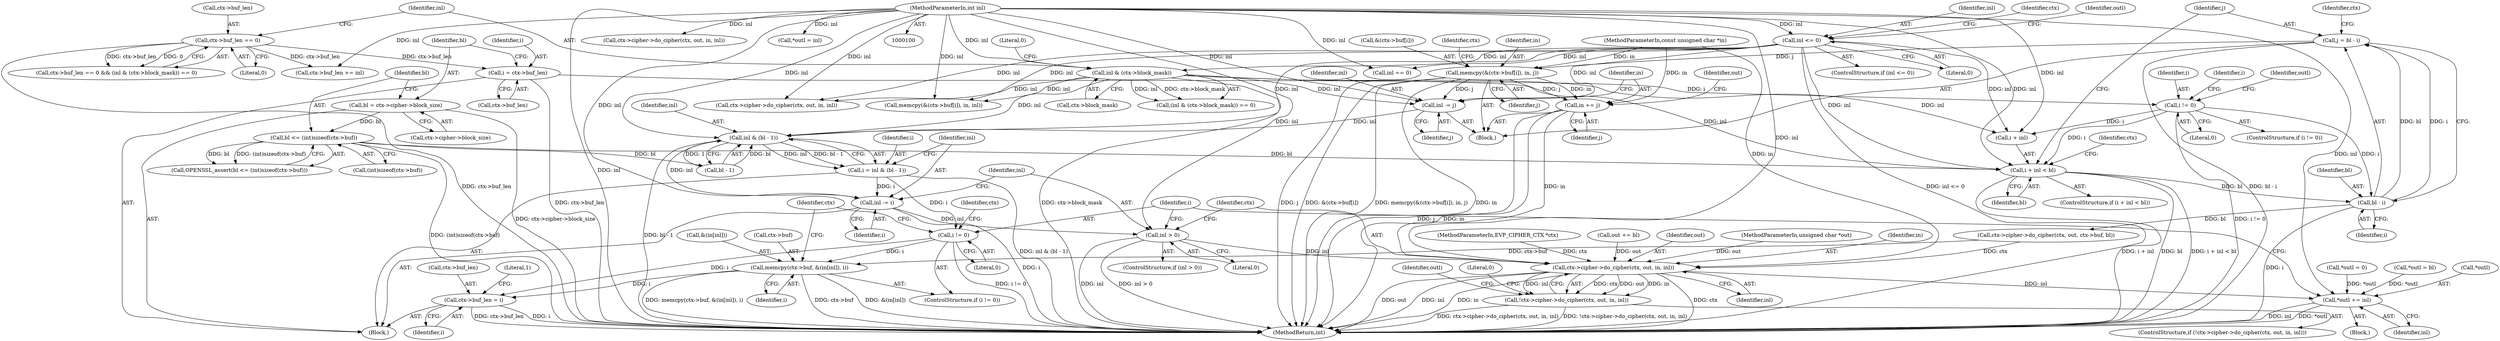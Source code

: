 digraph "1_openssl_3f3582139fbb259a1c3cbb0a25236500a409bf26@integer" {
"1000243" [label="(Call,j = bl - i)"];
"1000245" [label="(Call,bl - i)"];
"1000215" [label="(Call,i + inl < bl)"];
"1000210" [label="(Call,i != 0)"];
"1000188" [label="(Call,i = ctx->buf_len)"];
"1000154" [label="(Call,ctx->buf_len == 0)"];
"1000140" [label="(Call,inl <= 0)"];
"1000105" [label="(MethodParameterIn,int inl)"];
"1000160" [label="(Call,inl & (ctx->block_mask))"];
"1000201" [label="(Call,bl <= (int)sizeof(ctx->buf))"];
"1000193" [label="(Call,bl = ctx->cipher->block_size)"];
"1000248" [label="(Call,memcpy(&(ctx->buf[i]), in, j))"];
"1000268" [label="(Call,inl -= j)"];
"1000288" [label="(Call,inl & (bl - 1))"];
"1000286" [label="(Call,i = inl & (bl - 1))"];
"1000293" [label="(Call,inl -= i)"];
"1000297" [label="(Call,inl > 0)"];
"1000303" [label="(Call,ctx->cipher->do_cipher(ctx, out, in, inl))"];
"1000302" [label="(Call,!ctx->cipher->do_cipher(ctx, out, in, inl))"];
"1000310" [label="(Call,*outl += inl)"];
"1000315" [label="(Call,i != 0)"];
"1000318" [label="(Call,memcpy(ctx->buf, &(in[inl]), i))"];
"1000327" [label="(Call,ctx->buf_len = i)"];
"1000271" [label="(Call,in += j)"];
"1000334" [label="(MethodReturn,int)"];
"1000244" [label="(Identifier,j)"];
"1000246" [label="(Identifier,bl)"];
"1000249" [label="(Call,&(ctx->buf[i]))"];
"1000195" [label="(Call,ctx->cipher->block_size)"];
"1000296" [label="(ControlStructure,if (inl > 0))"];
"1000272" [label="(Identifier,in)"];
"1000142" [label="(Literal,0)"];
"1000282" [label="(Call,*outl = 0)"];
"1000105" [label="(MethodParameterIn,int inl)"];
"1000140" [label="(Call,inl <= 0)"];
"1000314" [label="(ControlStructure,if (i != 0))"];
"1000153" [label="(Call,ctx->buf_len == 0 && (inl & (ctx->block_mask)) == 0)"];
"1000155" [label="(Call,ctx->buf_len)"];
"1000300" [label="(Block,)"];
"1000317" [label="(Literal,0)"];
"1000216" [label="(Call,i + inl)"];
"1000106" [label="(Block,)"];
"1000331" [label="(Identifier,i)"];
"1000297" [label="(Call,inl > 0)"];
"1000104" [label="(MethodParameterIn,const unsigned char *in)"];
"1000193" [label="(Call,bl = ctx->cipher->block_size)"];
"1000189" [label="(Identifier,i)"];
"1000212" [label="(Literal,0)"];
"1000318" [label="(Call,memcpy(ctx->buf, &(in[inl]), i))"];
"1000328" [label="(Call,ctx->buf_len)"];
"1000217" [label="(Identifier,i)"];
"1000277" [label="(Call,*outl = bl)"];
"1000121" [label="(Call,ctx->cipher->do_cipher(ctx, out, in, inl))"];
"1000302" [label="(Call,!ctx->cipher->do_cipher(ctx, out, in, inl))"];
"1000194" [label="(Identifier,bl)"];
"1000210" [label="(Call,i != 0)"];
"1000320" [label="(Identifier,ctx)"];
"1000259" [label="(Call,ctx->cipher->do_cipher(ctx, out, ctx->buf, bl))"];
"1000101" [label="(MethodParameterIn,EVP_CIPHER_CTX *ctx)"];
"1000141" [label="(Identifier,inl)"];
"1000162" [label="(Call,ctx->block_mask)"];
"1000156" [label="(Identifier,ctx)"];
"1000242" [label="(Block,)"];
"1000203" [label="(Call,(int)sizeof(ctx->buf))"];
"1000312" [label="(Identifier,outl)"];
"1000284" [label="(Identifier,outl)"];
"1000219" [label="(Identifier,bl)"];
"1000209" [label="(ControlStructure,if (i != 0))"];
"1000275" [label="(Identifier,out)"];
"1000260" [label="(Identifier,ctx)"];
"1000252" [label="(Identifier,ctx)"];
"1000274" [label="(Call,out += bl)"];
"1000298" [label="(Identifier,inl)"];
"1000305" [label="(Identifier,out)"];
"1000303" [label="(Call,ctx->cipher->do_cipher(ctx, out, in, inl))"];
"1000158" [label="(Literal,0)"];
"1000214" [label="(ControlStructure,if (i + inl < bl))"];
"1000295" [label="(Identifier,i)"];
"1000269" [label="(Identifier,inl)"];
"1000255" [label="(Identifier,in)"];
"1000256" [label="(Identifier,j)"];
"1000188" [label="(Call,i = ctx->buf_len)"];
"1000327" [label="(Call,ctx->buf_len = i)"];
"1000154" [label="(Call,ctx->buf_len == 0)"];
"1000268" [label="(Call,inl -= j)"];
"1000315" [label="(Call,i != 0)"];
"1000270" [label="(Identifier,j)"];
"1000311" [label="(Call,*outl)"];
"1000310" [label="(Call,*outl += inl)"];
"1000165" [label="(Literal,0)"];
"1000309" [label="(Literal,0)"];
"1000202" [label="(Identifier,bl)"];
"1000211" [label="(Identifier,i)"];
"1000287" [label="(Identifier,i)"];
"1000149" [label="(Call,inl == 0)"];
"1000326" [label="(Identifier,i)"];
"1000225" [label="(Identifier,ctx)"];
"1000304" [label="(Identifier,ctx)"];
"1000102" [label="(MethodParameterIn,unsigned char *out)"];
"1000329" [label="(Identifier,ctx)"];
"1000333" [label="(Literal,1)"];
"1000248" [label="(Call,memcpy(&(ctx->buf[i]), in, j))"];
"1000307" [label="(Identifier,inl)"];
"1000286" [label="(Call,i = inl & (bl - 1))"];
"1000289" [label="(Identifier,inl)"];
"1000146" [label="(Identifier,outl)"];
"1000243" [label="(Call,j = bl - i)"];
"1000299" [label="(Literal,0)"];
"1000190" [label="(Call,ctx->buf_len)"];
"1000294" [label="(Identifier,inl)"];
"1000200" [label="(Call,OPENSSL_assert(bl <= (int)sizeof(ctx->buf)))"];
"1000168" [label="(Call,ctx->cipher->do_cipher(ctx, out, in, inl))"];
"1000316" [label="(Identifier,i)"];
"1000273" [label="(Identifier,j)"];
"1000319" [label="(Call,ctx->buf)"];
"1000161" [label="(Identifier,inl)"];
"1000301" [label="(ControlStructure,if (!ctx->cipher->do_cipher(ctx, out, in, inl)))"];
"1000160" [label="(Call,inl & (ctx->block_mask))"];
"1000174" [label="(Call,*outl = inl)"];
"1000290" [label="(Call,bl - 1)"];
"1000230" [label="(Call,ctx->buf_len += inl)"];
"1000221" [label="(Call,memcpy(&(ctx->buf[i]), in, inl))"];
"1000313" [label="(Identifier,inl)"];
"1000271" [label="(Call,in += j)"];
"1000201" [label="(Call,bl <= (int)sizeof(ctx->buf))"];
"1000306" [label="(Identifier,in)"];
"1000139" [label="(ControlStructure,if (inl <= 0))"];
"1000247" [label="(Identifier,i)"];
"1000288" [label="(Call,inl & (bl - 1))"];
"1000322" [label="(Call,&(in[inl]))"];
"1000159" [label="(Call,(inl & (ctx->block_mask)) == 0)"];
"1000245" [label="(Call,bl - i)"];
"1000293" [label="(Call,inl -= i)"];
"1000215" [label="(Call,i + inl < bl)"];
"1000243" -> "1000242"  [label="AST: "];
"1000243" -> "1000245"  [label="CFG: "];
"1000244" -> "1000243"  [label="AST: "];
"1000245" -> "1000243"  [label="AST: "];
"1000252" -> "1000243"  [label="CFG: "];
"1000243" -> "1000334"  [label="DDG: bl - i"];
"1000245" -> "1000243"  [label="DDG: bl"];
"1000245" -> "1000243"  [label="DDG: i"];
"1000243" -> "1000248"  [label="DDG: j"];
"1000245" -> "1000247"  [label="CFG: "];
"1000246" -> "1000245"  [label="AST: "];
"1000247" -> "1000245"  [label="AST: "];
"1000245" -> "1000334"  [label="DDG: i"];
"1000215" -> "1000245"  [label="DDG: bl"];
"1000210" -> "1000245"  [label="DDG: i"];
"1000245" -> "1000259"  [label="DDG: bl"];
"1000215" -> "1000214"  [label="AST: "];
"1000215" -> "1000219"  [label="CFG: "];
"1000216" -> "1000215"  [label="AST: "];
"1000219" -> "1000215"  [label="AST: "];
"1000225" -> "1000215"  [label="CFG: "];
"1000244" -> "1000215"  [label="CFG: "];
"1000215" -> "1000334"  [label="DDG: i + inl"];
"1000215" -> "1000334"  [label="DDG: bl"];
"1000215" -> "1000334"  [label="DDG: i + inl < bl"];
"1000210" -> "1000215"  [label="DDG: i"];
"1000140" -> "1000215"  [label="DDG: inl"];
"1000160" -> "1000215"  [label="DDG: inl"];
"1000105" -> "1000215"  [label="DDG: inl"];
"1000201" -> "1000215"  [label="DDG: bl"];
"1000210" -> "1000209"  [label="AST: "];
"1000210" -> "1000212"  [label="CFG: "];
"1000211" -> "1000210"  [label="AST: "];
"1000212" -> "1000210"  [label="AST: "];
"1000217" -> "1000210"  [label="CFG: "];
"1000284" -> "1000210"  [label="CFG: "];
"1000210" -> "1000334"  [label="DDG: i != 0"];
"1000188" -> "1000210"  [label="DDG: i"];
"1000210" -> "1000216"  [label="DDG: i"];
"1000188" -> "1000106"  [label="AST: "];
"1000188" -> "1000190"  [label="CFG: "];
"1000189" -> "1000188"  [label="AST: "];
"1000190" -> "1000188"  [label="AST: "];
"1000194" -> "1000188"  [label="CFG: "];
"1000188" -> "1000334"  [label="DDG: ctx->buf_len"];
"1000154" -> "1000188"  [label="DDG: ctx->buf_len"];
"1000154" -> "1000153"  [label="AST: "];
"1000154" -> "1000158"  [label="CFG: "];
"1000155" -> "1000154"  [label="AST: "];
"1000158" -> "1000154"  [label="AST: "];
"1000161" -> "1000154"  [label="CFG: "];
"1000153" -> "1000154"  [label="CFG: "];
"1000154" -> "1000334"  [label="DDG: ctx->buf_len"];
"1000154" -> "1000153"  [label="DDG: ctx->buf_len"];
"1000154" -> "1000153"  [label="DDG: 0"];
"1000154" -> "1000230"  [label="DDG: ctx->buf_len"];
"1000140" -> "1000139"  [label="AST: "];
"1000140" -> "1000142"  [label="CFG: "];
"1000141" -> "1000140"  [label="AST: "];
"1000142" -> "1000140"  [label="AST: "];
"1000146" -> "1000140"  [label="CFG: "];
"1000156" -> "1000140"  [label="CFG: "];
"1000140" -> "1000334"  [label="DDG: inl <= 0"];
"1000105" -> "1000140"  [label="DDG: inl"];
"1000140" -> "1000149"  [label="DDG: inl"];
"1000140" -> "1000160"  [label="DDG: inl"];
"1000140" -> "1000168"  [label="DDG: inl"];
"1000140" -> "1000216"  [label="DDG: inl"];
"1000140" -> "1000221"  [label="DDG: inl"];
"1000140" -> "1000268"  [label="DDG: inl"];
"1000140" -> "1000288"  [label="DDG: inl"];
"1000105" -> "1000100"  [label="AST: "];
"1000105" -> "1000334"  [label="DDG: inl"];
"1000105" -> "1000121"  [label="DDG: inl"];
"1000105" -> "1000149"  [label="DDG: inl"];
"1000105" -> "1000160"  [label="DDG: inl"];
"1000105" -> "1000168"  [label="DDG: inl"];
"1000105" -> "1000174"  [label="DDG: inl"];
"1000105" -> "1000216"  [label="DDG: inl"];
"1000105" -> "1000221"  [label="DDG: inl"];
"1000105" -> "1000230"  [label="DDG: inl"];
"1000105" -> "1000268"  [label="DDG: inl"];
"1000105" -> "1000288"  [label="DDG: inl"];
"1000105" -> "1000293"  [label="DDG: inl"];
"1000105" -> "1000297"  [label="DDG: inl"];
"1000105" -> "1000303"  [label="DDG: inl"];
"1000105" -> "1000310"  [label="DDG: inl"];
"1000160" -> "1000159"  [label="AST: "];
"1000160" -> "1000162"  [label="CFG: "];
"1000161" -> "1000160"  [label="AST: "];
"1000162" -> "1000160"  [label="AST: "];
"1000165" -> "1000160"  [label="CFG: "];
"1000160" -> "1000334"  [label="DDG: ctx->block_mask"];
"1000160" -> "1000159"  [label="DDG: inl"];
"1000160" -> "1000159"  [label="DDG: ctx->block_mask"];
"1000160" -> "1000168"  [label="DDG: inl"];
"1000160" -> "1000216"  [label="DDG: inl"];
"1000160" -> "1000221"  [label="DDG: inl"];
"1000160" -> "1000268"  [label="DDG: inl"];
"1000160" -> "1000288"  [label="DDG: inl"];
"1000201" -> "1000200"  [label="AST: "];
"1000201" -> "1000203"  [label="CFG: "];
"1000202" -> "1000201"  [label="AST: "];
"1000203" -> "1000201"  [label="AST: "];
"1000200" -> "1000201"  [label="CFG: "];
"1000201" -> "1000334"  [label="DDG: (int)sizeof(ctx->buf)"];
"1000201" -> "1000200"  [label="DDG: bl"];
"1000201" -> "1000200"  [label="DDG: (int)sizeof(ctx->buf)"];
"1000193" -> "1000201"  [label="DDG: bl"];
"1000201" -> "1000290"  [label="DDG: bl"];
"1000193" -> "1000106"  [label="AST: "];
"1000193" -> "1000195"  [label="CFG: "];
"1000194" -> "1000193"  [label="AST: "];
"1000195" -> "1000193"  [label="AST: "];
"1000202" -> "1000193"  [label="CFG: "];
"1000193" -> "1000334"  [label="DDG: ctx->cipher->block_size"];
"1000248" -> "1000242"  [label="AST: "];
"1000248" -> "1000256"  [label="CFG: "];
"1000249" -> "1000248"  [label="AST: "];
"1000255" -> "1000248"  [label="AST: "];
"1000256" -> "1000248"  [label="AST: "];
"1000260" -> "1000248"  [label="CFG: "];
"1000248" -> "1000334"  [label="DDG: memcpy(&(ctx->buf[i]), in, j)"];
"1000248" -> "1000334"  [label="DDG: in"];
"1000248" -> "1000334"  [label="DDG: j"];
"1000248" -> "1000334"  [label="DDG: &(ctx->buf[i])"];
"1000104" -> "1000248"  [label="DDG: in"];
"1000248" -> "1000268"  [label="DDG: j"];
"1000248" -> "1000271"  [label="DDG: j"];
"1000248" -> "1000271"  [label="DDG: in"];
"1000268" -> "1000242"  [label="AST: "];
"1000268" -> "1000270"  [label="CFG: "];
"1000269" -> "1000268"  [label="AST: "];
"1000270" -> "1000268"  [label="AST: "];
"1000272" -> "1000268"  [label="CFG: "];
"1000268" -> "1000288"  [label="DDG: inl"];
"1000288" -> "1000286"  [label="AST: "];
"1000288" -> "1000290"  [label="CFG: "];
"1000289" -> "1000288"  [label="AST: "];
"1000290" -> "1000288"  [label="AST: "];
"1000286" -> "1000288"  [label="CFG: "];
"1000288" -> "1000334"  [label="DDG: bl - 1"];
"1000288" -> "1000286"  [label="DDG: inl"];
"1000288" -> "1000286"  [label="DDG: bl - 1"];
"1000290" -> "1000288"  [label="DDG: bl"];
"1000290" -> "1000288"  [label="DDG: 1"];
"1000288" -> "1000293"  [label="DDG: inl"];
"1000286" -> "1000106"  [label="AST: "];
"1000287" -> "1000286"  [label="AST: "];
"1000294" -> "1000286"  [label="CFG: "];
"1000286" -> "1000334"  [label="DDG: inl & (bl - 1)"];
"1000286" -> "1000293"  [label="DDG: i"];
"1000286" -> "1000315"  [label="DDG: i"];
"1000293" -> "1000106"  [label="AST: "];
"1000293" -> "1000295"  [label="CFG: "];
"1000294" -> "1000293"  [label="AST: "];
"1000295" -> "1000293"  [label="AST: "];
"1000298" -> "1000293"  [label="CFG: "];
"1000293" -> "1000334"  [label="DDG: i"];
"1000293" -> "1000297"  [label="DDG: inl"];
"1000297" -> "1000296"  [label="AST: "];
"1000297" -> "1000299"  [label="CFG: "];
"1000298" -> "1000297"  [label="AST: "];
"1000299" -> "1000297"  [label="AST: "];
"1000304" -> "1000297"  [label="CFG: "];
"1000316" -> "1000297"  [label="CFG: "];
"1000297" -> "1000334"  [label="DDG: inl"];
"1000297" -> "1000334"  [label="DDG: inl > 0"];
"1000297" -> "1000303"  [label="DDG: inl"];
"1000303" -> "1000302"  [label="AST: "];
"1000303" -> "1000307"  [label="CFG: "];
"1000304" -> "1000303"  [label="AST: "];
"1000305" -> "1000303"  [label="AST: "];
"1000306" -> "1000303"  [label="AST: "];
"1000307" -> "1000303"  [label="AST: "];
"1000302" -> "1000303"  [label="CFG: "];
"1000303" -> "1000334"  [label="DDG: ctx"];
"1000303" -> "1000334"  [label="DDG: out"];
"1000303" -> "1000334"  [label="DDG: inl"];
"1000303" -> "1000334"  [label="DDG: in"];
"1000303" -> "1000302"  [label="DDG: ctx"];
"1000303" -> "1000302"  [label="DDG: out"];
"1000303" -> "1000302"  [label="DDG: in"];
"1000303" -> "1000302"  [label="DDG: inl"];
"1000259" -> "1000303"  [label="DDG: ctx"];
"1000101" -> "1000303"  [label="DDG: ctx"];
"1000274" -> "1000303"  [label="DDG: out"];
"1000102" -> "1000303"  [label="DDG: out"];
"1000271" -> "1000303"  [label="DDG: in"];
"1000104" -> "1000303"  [label="DDG: in"];
"1000303" -> "1000310"  [label="DDG: inl"];
"1000302" -> "1000301"  [label="AST: "];
"1000309" -> "1000302"  [label="CFG: "];
"1000312" -> "1000302"  [label="CFG: "];
"1000302" -> "1000334"  [label="DDG: ctx->cipher->do_cipher(ctx, out, in, inl)"];
"1000302" -> "1000334"  [label="DDG: !ctx->cipher->do_cipher(ctx, out, in, inl)"];
"1000310" -> "1000300"  [label="AST: "];
"1000310" -> "1000313"  [label="CFG: "];
"1000311" -> "1000310"  [label="AST: "];
"1000313" -> "1000310"  [label="AST: "];
"1000316" -> "1000310"  [label="CFG: "];
"1000310" -> "1000334"  [label="DDG: inl"];
"1000310" -> "1000334"  [label="DDG: *outl"];
"1000277" -> "1000310"  [label="DDG: *outl"];
"1000282" -> "1000310"  [label="DDG: *outl"];
"1000315" -> "1000314"  [label="AST: "];
"1000315" -> "1000317"  [label="CFG: "];
"1000316" -> "1000315"  [label="AST: "];
"1000317" -> "1000315"  [label="AST: "];
"1000320" -> "1000315"  [label="CFG: "];
"1000329" -> "1000315"  [label="CFG: "];
"1000315" -> "1000334"  [label="DDG: i != 0"];
"1000315" -> "1000318"  [label="DDG: i"];
"1000315" -> "1000327"  [label="DDG: i"];
"1000318" -> "1000314"  [label="AST: "];
"1000318" -> "1000326"  [label="CFG: "];
"1000319" -> "1000318"  [label="AST: "];
"1000322" -> "1000318"  [label="AST: "];
"1000326" -> "1000318"  [label="AST: "];
"1000329" -> "1000318"  [label="CFG: "];
"1000318" -> "1000334"  [label="DDG: memcpy(ctx->buf, &(in[inl]), i)"];
"1000318" -> "1000334"  [label="DDG: ctx->buf"];
"1000318" -> "1000334"  [label="DDG: &(in[inl])"];
"1000259" -> "1000318"  [label="DDG: ctx->buf"];
"1000318" -> "1000327"  [label="DDG: i"];
"1000327" -> "1000106"  [label="AST: "];
"1000327" -> "1000331"  [label="CFG: "];
"1000328" -> "1000327"  [label="AST: "];
"1000331" -> "1000327"  [label="AST: "];
"1000333" -> "1000327"  [label="CFG: "];
"1000327" -> "1000334"  [label="DDG: ctx->buf_len"];
"1000327" -> "1000334"  [label="DDG: i"];
"1000271" -> "1000242"  [label="AST: "];
"1000271" -> "1000273"  [label="CFG: "];
"1000272" -> "1000271"  [label="AST: "];
"1000273" -> "1000271"  [label="AST: "];
"1000275" -> "1000271"  [label="CFG: "];
"1000271" -> "1000334"  [label="DDG: j"];
"1000271" -> "1000334"  [label="DDG: in"];
"1000104" -> "1000271"  [label="DDG: in"];
}
